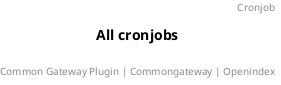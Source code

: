 @startuml
title: All cronjobs
footer: Common Gateway Plugin | Commongateway | Openindex 
header: Cronjob

@enduml
